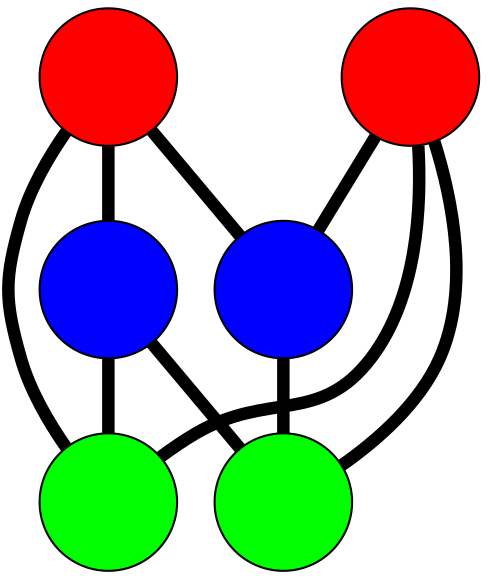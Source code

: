 graph G {
	graph [bb="-110.1,-131.11,116.35,132.15",
		overlap=false,
		sep=0.0,
		splines=true
	];
	node [color=black,
		fixedsize=true,
		fontname="Latin Modern Math",
		fontsize=42,
		height=.92,
		label="\N",
		penwidth=1,
		shape=circle,
		width=.92
	];
	edge [color=black,
		penwidth=6,
		style=bold
	];
	0	 [fillcolor=red,
		height=0.91667,
		label="",
		pos="3.5786,-15.63",
		style=filled,
		width=0.91667];
	2	 [fillcolor=blue,
		height=0.91667,
		label="",
		pos="-30.342,-98.106",
		style=filled,
		width=0.91667];
	0 -- 2	 [pos="-9.0523,-46.341 -11.878,-53.211 -14.875,-60.499 -17.701,-67.37"];
	3	 [fillcolor=blue,
		height=0.91667,
		label="",
		pos="-32.741,99.148",
		style=filled,
		width=0.91667];
	0 -- 3	 [pos="-6.442,16.037 -11.523,32.095 -17.676,51.541 -22.753,67.584"];
	4	 [fillcolor=green,
		height=0.91667,
		label="",
		pos="83.35,-58.724",
		style=filled,
		width=0.91667];
	0 -- 4	 [pos="32.829,-31.432 39.766,-35.18 47.166,-39.177 54.102,-42.924"];
	1	 [fillcolor=red,
		height=0.91667,
		label="",
		pos="53.251,58.377",
		style=filled,
		width=0.91667];
	1 -- 3	 [pos="23.175,72.637 14.748,76.632 5.5906,80.974 -2.8273,84.965"];
	1 -- 4	 [pos="61.476,26.379 65.688,9.9909 70.805,-9.9176 75.03,-26.357"];
	5	 [fillcolor=green,
		height=0.91667,
		label="",
		pos="-77.096,14.935",
		style=filled,
		width=0.91667];
	1 -- 5	 [pos="21.698,47.861 1.3546,41.081 -25.007,32.296 -45.381,25.505"];
	2 -- 4	 [pos="1.0254,-87.241 16.931,-81.731 36.193,-75.059 52.084,-69.554"];
	2 -- 5	 [pos="-42.995,-67.515 -49.647,-51.43 -57.78,-31.768 -64.434,-15.68"];
	3 -- 5	 [pos="-48.254,69.695 -52.601,61.442 -57.324,52.474 -61.666,44.23"];
}
